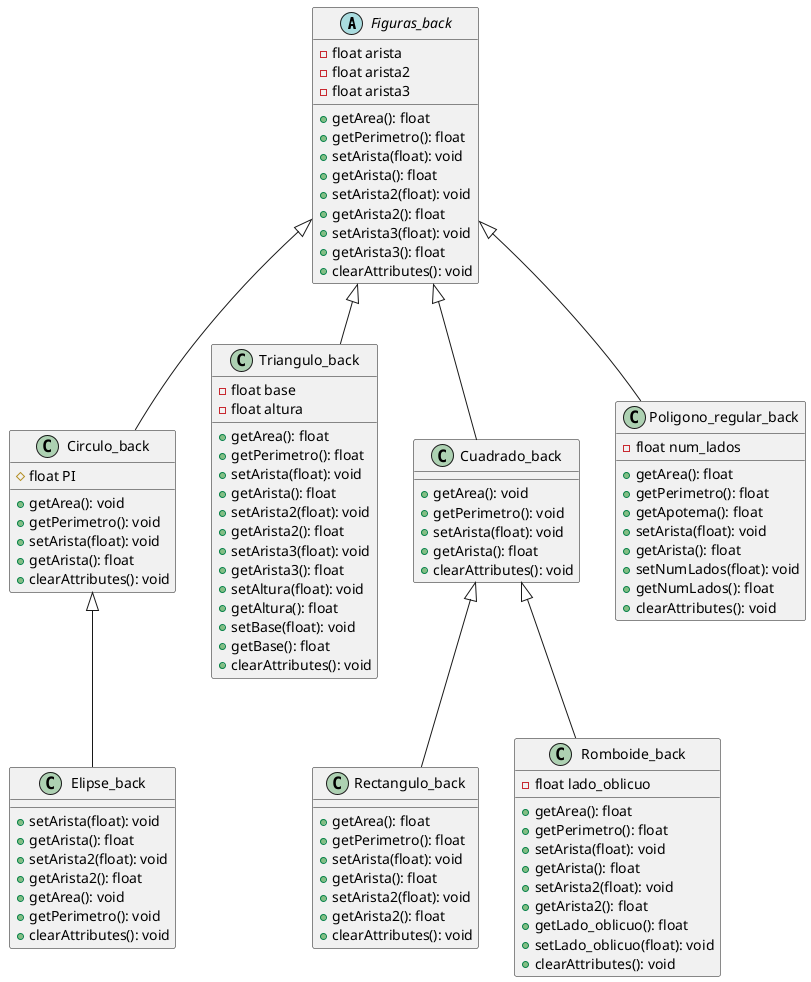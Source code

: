 @startuml Geometria

abstract class Figuras_back {
    - float arista
    - float arista2
    - float arista3
    + getArea(): float
    + getPerimetro(): float
    + setArista(float): void
    + getArista(): float
    + setArista2(float): void
    + getArista2(): float
    + setArista3(float): void
    + getArista3(): float
    + clearAttributes(): void
}

class Circulo_back {
    # float PI
    + getArea(): void
    + getPerimetro(): void
    + setArista(float): void
    + getArista(): float
    + clearAttributes(): void
}

class Elipse_back {
    + setArista(float): void
    + getArista(): float
    + setArista2(float): void
    + getArista2(): float
    + getArea(): void
    + getPerimetro(): void
    + clearAttributes(): void
}

class Triangulo_back {
    - float base
    - float altura
    + getArea(): float
    + getPerimetro(): float
    + setArista(float): void
    + getArista(): float
    + setArista2(float): void
    + getArista2(): float
    + setArista3(float): void
    + getArista3(): float
    + setAltura(float): void
    + getAltura(): float
    + setBase(float): void
    + getBase(): float
    + clearAttributes(): void
}

class Cuadrado_back {
    + getArea(): void
    + getPerimetro(): void
    + setArista(float): void
    + getArista(): float
    + clearAttributes(): void
}

class Rectangulo_back {
    + getArea(): float
    + getPerimetro(): float
    + setArista(float): void
    + getArista(): float
    + setArista2(float): void
    + getArista2(): float
    + clearAttributes(): void
}

class Romboide_back {
    - float lado_oblicuo
    + getArea(): float
    + getPerimetro(): float
    + setArista(float): void
    + getArista(): float
    + setArista2(float): void
    + getArista2(): float
    + getLado_oblicuo(): float
    + setLado_oblicuo(float): void
    + clearAttributes(): void
}

class Poligono_regular_back {
    - float num_lados
    + getArea(): float
    + getPerimetro(): float
    + getApotema(): float
    + setArista(float): void
    + getArista(): float
    + setNumLados(float): void
    + getNumLados(): float
    + clearAttributes(): void
}

Figuras_back <|-- Circulo_back
Circulo_back <|-- Elipse_back
Figuras_back <|-- Triangulo_back
Figuras_back <|-- Cuadrado_back
Cuadrado_back <|-- Rectangulo_back
Cuadrado_back <|-- Romboide_back
Figuras_back <|-- Poligono_regular_back

@enduml

